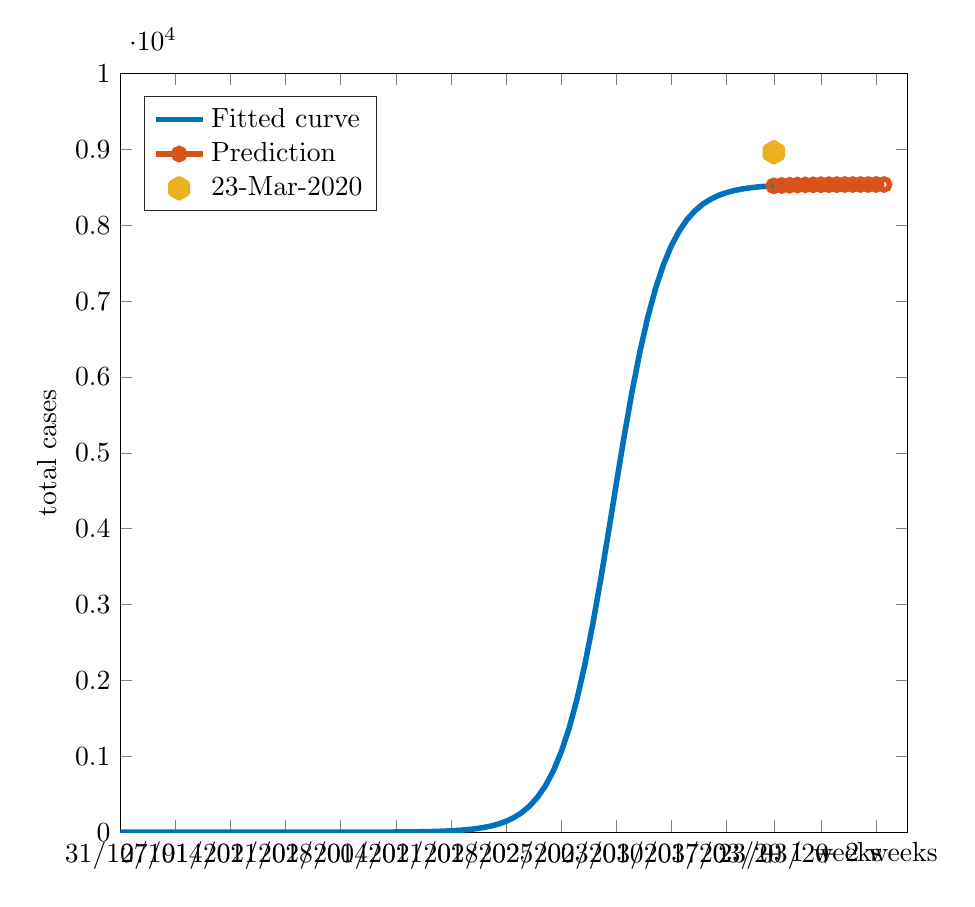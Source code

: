 % This file was created by matlab2tikz.
% Minimal pgfplots version: 1.3
%
\definecolor{mycolor1}{rgb}{0.0,0.447,0.741}%
\definecolor{mycolor2}{rgb}{0.85,0.325,0.098}%
\definecolor{mycolor3}{rgb}{0.929,0.694,0.125}%
%
\begin{tikzpicture}

\begin{axis}[%
width=10cm,
height=9.635cm,
at={(0cm,0cm)},
scale only axis,
xmin=0,
xmax=100,
xtick={0,7,14,21,28,35,42,49,56,63,70,77,83,89,96},
xticklabels={{31/12/19},{07/01/20},{14/01/20},{21/01/20},{28/01/20},{04/02/20},{11/02/20},{18/02/20},{25/02/20},{03/03/20},{10/03/20},{17/03/20},{23/03/20},{+ 1 weeks},{+ 2 weeks}},
ymin=0,
ymax=10000,
ylabel={total cases},
legend style={at={(0.03,0.97)},anchor=north west,legend cell align=left,align=left,draw=white!15!black}
]
\addplot [color=mycolor1,solid,line width=2.0pt]
  table[row sep=crcr]{%
0	5.618e-05\\
1	7.594e-05\\
2	0.0\\
3	0.0\\
4	0.0\\
5	0.0\\
6	0.0\\
7	0.0\\
8	0.001\\
9	0.001\\
10	0.001\\
11	0.002\\
12	0.002\\
13	0.003\\
14	0.004\\
15	0.005\\
16	0.007\\
17	0.009\\
18	0.013\\
19	0.017\\
20	0.023\\
21	0.032\\
22	0.043\\
23	0.058\\
24	0.078\\
25	0.105\\
26	0.142\\
27	0.192\\
28	0.26\\
29	0.352\\
30	0.475\\
31	0.643\\
32	0.869\\
33	1.174\\
34	1.588\\
35	2.146\\
36	2.901\\
37	3.921\\
38	5.299\\
39	7.162\\
40	9.679\\
41	13.079\\
42	17.671\\
43	23.87\\
44	32.237\\
45	43.52\\
46	58.726\\
47	79.195\\
48	106.71\\
49	143.621\\
50	193.007\\
51	258.851\\
52	346.227\\
53	461.452\\
54	612.159\\
55	807.165\\
56	1056.014\\
57	1368.006\\
58	1750.603\\
59	2207.257\\
60	2735.024\\
61	3322.739\\
62	3950.749\\
63	4592.902\\
64	5220.616\\
65	5807.79\\
66	6334.853\\
67	6790.733\\
68	7172.561\\
69	7483.846\\
70	7732.08\\
71	7926.573\\
72	8076.863\\
73	8191.759\\
74	8278.878\\
75	8344.526\\
76	8393.762\\
77	8430.56\\
78	8457.989\\
79	8478.395\\
80	8493.553\\
81	8504.801\\
82	8513.141\\
83	8519.321\\
};
\addlegendentry{Fitted curve};

\addplot [color=mycolor2,solid,line width=2.0pt,mark=o,mark options={solid}]
  table[row sep=crcr]{%
83	8519\\
84	8524\\
85	8527\\
86	8530\\
87	8532\\
88	8533\\
89	8534\\
90	8535\\
91	8535\\
92	8536\\
93	8536\\
94	8536\\
95	8536\\
96	8537\\
97	8537\\
};
\addlegendentry{Prediction};

\addplot [color=mycolor3,line width=8.0pt,only marks,mark=asterisk,mark options={solid}]
  table[row sep=crcr]{%
83	8961\\
};
\addlegendentry{23-Mar-2020};

\end{axis}
\end{tikzpicture}%
